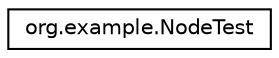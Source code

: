 digraph "Graphical Class Hierarchy"
{
 // LATEX_PDF_SIZE
  edge [fontname="Helvetica",fontsize="10",labelfontname="Helvetica",labelfontsize="10"];
  node [fontname="Helvetica",fontsize="10",shape=record];
  rankdir="LR";
  Node0 [label="org.example.NodeTest",height=0.2,width=0.4,color="black", fillcolor="white", style="filled",URL="$classorg_1_1example_1_1NodeTest.html",tooltip=" "];
}
